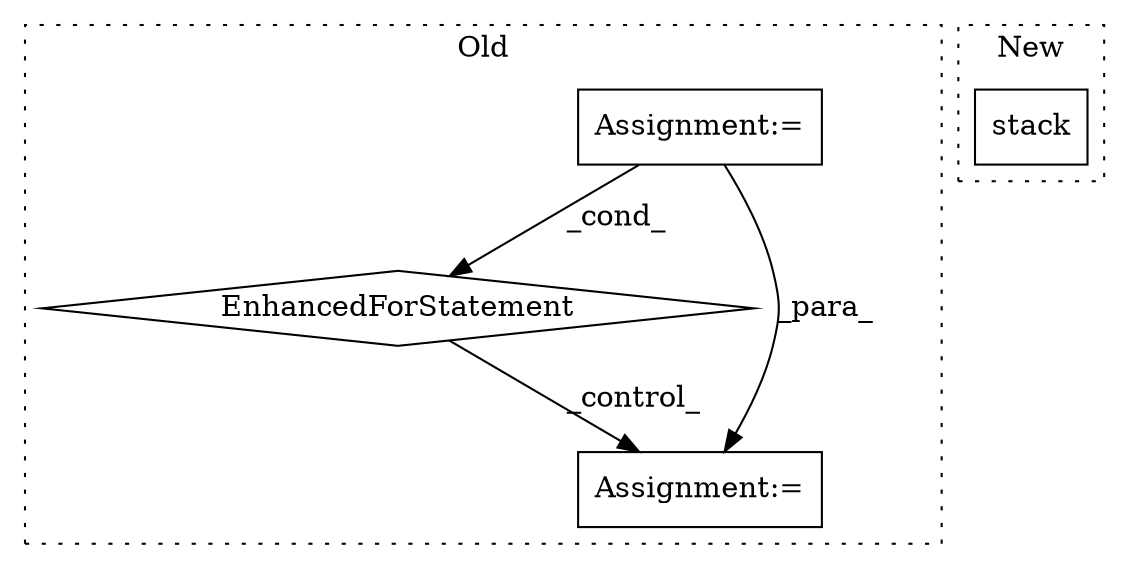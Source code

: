 digraph G {
subgraph cluster0 {
1 [label="EnhancedForStatement" a="70" s="1740,1837" l="53,2" shape="diamond"];
3 [label="Assignment:=" a="7" s="1740,1837" l="53,2" shape="box"];
4 [label="Assignment:=" a="7" s="2304" l="1" shape="box"];
label = "Old";
style="dotted";
}
subgraph cluster1 {
2 [label="stack" a="32" s="3441" l="7" shape="box"];
label = "New";
style="dotted";
}
1 -> 4 [label="_control_"];
3 -> 1 [label="_cond_"];
3 -> 4 [label="_para_"];
}